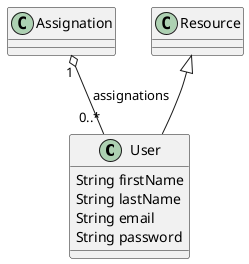 @startuml

class User {
  String firstName
  String lastName
  String email
  String password
}
Assignation  "1" o-- "0..*"   User : assignations
Resource <|-- User
@enduml